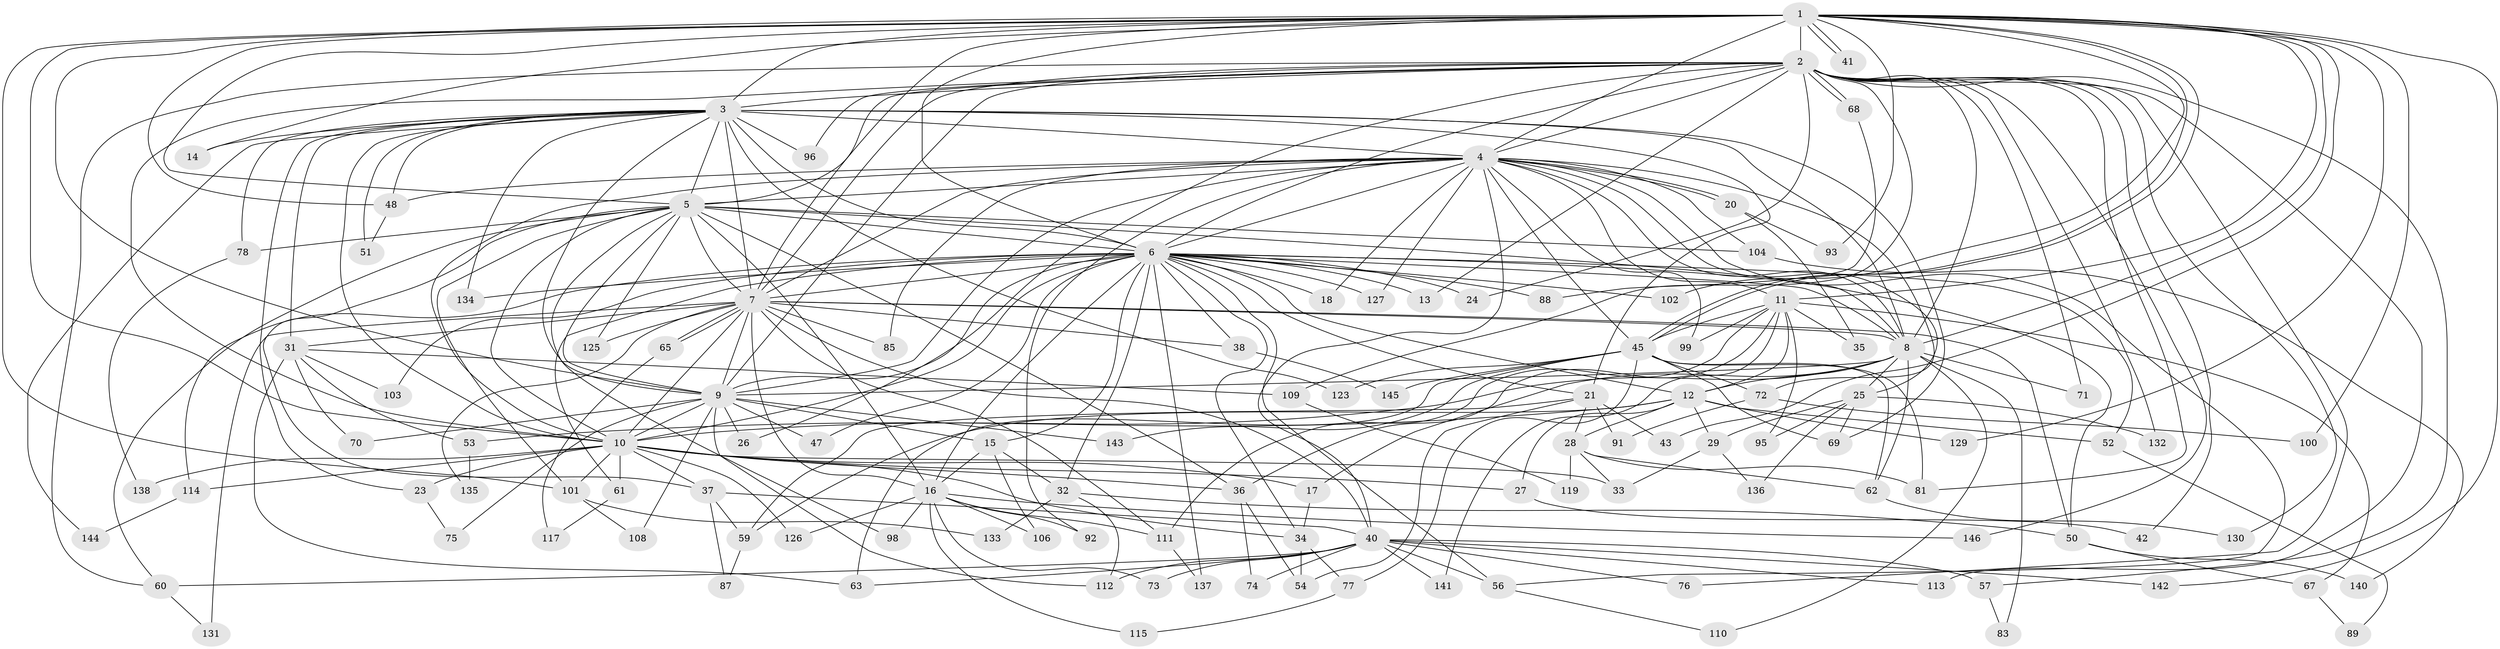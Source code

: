 // Generated by graph-tools (version 1.1) at 2025/51/02/27/25 19:51:50]
// undirected, 117 vertices, 281 edges
graph export_dot {
graph [start="1"]
  node [color=gray90,style=filled];
  1 [super="+19"];
  2 [super="+30"];
  3 [super="+118"];
  4 [super="+55"];
  5 [super="+86"];
  6 [super="+22"];
  7;
  8 [super="+139"];
  9 [super="+122"];
  10 [super="+121"];
  11 [super="+84"];
  12 [super="+94"];
  13;
  14;
  15;
  16 [super="+39"];
  17 [super="+80"];
  18;
  20;
  21 [super="+46"];
  23;
  24;
  25;
  26;
  27;
  28;
  29;
  31;
  32 [super="+82"];
  33 [super="+120"];
  34;
  35;
  36;
  37 [super="+79"];
  38;
  40 [super="+44"];
  41;
  42;
  43;
  45 [super="+107"];
  47;
  48 [super="+49"];
  50;
  51;
  52;
  53;
  54 [super="+64"];
  56 [super="+58"];
  57 [super="+128"];
  59;
  60 [super="+105"];
  61;
  62;
  63 [super="+66"];
  65;
  67;
  68;
  69 [super="+97"];
  70;
  71;
  72 [super="+90"];
  73;
  74;
  75;
  76;
  77;
  78;
  81 [super="+124"];
  83;
  85;
  87;
  88;
  89;
  91;
  92;
  93;
  95;
  96;
  98;
  99;
  100;
  101 [super="+147"];
  102;
  103;
  104;
  106;
  108;
  109;
  110;
  111 [super="+116"];
  112;
  113;
  114;
  115;
  117;
  119;
  123;
  125;
  126;
  127;
  129;
  130;
  131;
  132;
  133;
  134;
  135;
  136;
  137;
  138;
  140;
  141;
  142;
  143;
  144;
  145;
  146;
  1 -- 2;
  1 -- 3 [weight=2];
  1 -- 4;
  1 -- 5;
  1 -- 6 [weight=2];
  1 -- 7;
  1 -- 8;
  1 -- 9;
  1 -- 10;
  1 -- 11;
  1 -- 14;
  1 -- 41;
  1 -- 41;
  1 -- 45;
  1 -- 45;
  1 -- 48;
  1 -- 93;
  1 -- 100;
  1 -- 101;
  1 -- 102;
  1 -- 129;
  1 -- 142;
  1 -- 43;
  2 -- 3;
  2 -- 4;
  2 -- 5 [weight=2];
  2 -- 6;
  2 -- 7;
  2 -- 8;
  2 -- 9;
  2 -- 10;
  2 -- 13;
  2 -- 24;
  2 -- 26;
  2 -- 42;
  2 -- 57;
  2 -- 68;
  2 -- 68;
  2 -- 71;
  2 -- 76;
  2 -- 81;
  2 -- 96;
  2 -- 109;
  2 -- 113;
  2 -- 130;
  2 -- 132;
  2 -- 146;
  2 -- 60;
  3 -- 4;
  3 -- 5;
  3 -- 6;
  3 -- 7;
  3 -- 8;
  3 -- 9;
  3 -- 10;
  3 -- 14;
  3 -- 21 [weight=2];
  3 -- 23;
  3 -- 31;
  3 -- 51;
  3 -- 69;
  3 -- 78;
  3 -- 96;
  3 -- 123;
  3 -- 134;
  3 -- 144;
  3 -- 48;
  4 -- 5;
  4 -- 6;
  4 -- 7;
  4 -- 8;
  4 -- 9;
  4 -- 10 [weight=2];
  4 -- 11;
  4 -- 18;
  4 -- 20;
  4 -- 20;
  4 -- 25;
  4 -- 40;
  4 -- 48;
  4 -- 72 [weight=2];
  4 -- 85;
  4 -- 92;
  4 -- 99;
  4 -- 104;
  4 -- 45;
  4 -- 127;
  4 -- 56;
  5 -- 6 [weight=2];
  5 -- 7;
  5 -- 8;
  5 -- 9;
  5 -- 10;
  5 -- 36;
  5 -- 37;
  5 -- 60;
  5 -- 78;
  5 -- 104;
  5 -- 125;
  5 -- 101;
  5 -- 16;
  5 -- 98;
  6 -- 7;
  6 -- 8;
  6 -- 9;
  6 -- 10;
  6 -- 13;
  6 -- 15;
  6 -- 16;
  6 -- 18;
  6 -- 21;
  6 -- 24;
  6 -- 34;
  6 -- 38;
  6 -- 47;
  6 -- 50;
  6 -- 52;
  6 -- 56;
  6 -- 61;
  6 -- 88;
  6 -- 102;
  6 -- 103;
  6 -- 114;
  6 -- 127;
  6 -- 134;
  6 -- 137;
  6 -- 32;
  6 -- 12;
  7 -- 8;
  7 -- 9;
  7 -- 10;
  7 -- 31;
  7 -- 38;
  7 -- 50;
  7 -- 65;
  7 -- 65;
  7 -- 85;
  7 -- 111;
  7 -- 125;
  7 -- 131;
  7 -- 135;
  7 -- 40;
  7 -- 16;
  8 -- 9;
  8 -- 10;
  8 -- 12;
  8 -- 17;
  8 -- 25;
  8 -- 71;
  8 -- 83;
  8 -- 110;
  8 -- 62;
  9 -- 10;
  9 -- 15;
  9 -- 26;
  9 -- 47;
  9 -- 70;
  9 -- 75;
  9 -- 108;
  9 -- 143;
  9 -- 112;
  10 -- 17;
  10 -- 23;
  10 -- 27;
  10 -- 33;
  10 -- 34;
  10 -- 36;
  10 -- 37;
  10 -- 61;
  10 -- 101;
  10 -- 114;
  10 -- 126;
  10 -- 138;
  11 -- 12;
  11 -- 35;
  11 -- 67;
  11 -- 95;
  11 -- 99;
  11 -- 36;
  11 -- 141;
  11 -- 111;
  11 -- 45;
  12 -- 27;
  12 -- 28;
  12 -- 29;
  12 -- 52;
  12 -- 53;
  12 -- 59;
  12 -- 129;
  15 -- 16;
  15 -- 32;
  15 -- 106;
  16 -- 73;
  16 -- 115;
  16 -- 126;
  16 -- 146;
  16 -- 98;
  16 -- 106;
  16 -- 92;
  16 -- 111;
  17 -- 34;
  20 -- 35;
  20 -- 93;
  21 -- 28;
  21 -- 43;
  21 -- 54;
  21 -- 59;
  21 -- 91;
  23 -- 75;
  25 -- 29;
  25 -- 95;
  25 -- 132;
  25 -- 136;
  25 -- 69;
  27 -- 42;
  28 -- 62;
  28 -- 81;
  28 -- 119;
  28 -- 33;
  29 -- 33;
  29 -- 136;
  31 -- 53;
  31 -- 63;
  31 -- 70;
  31 -- 103;
  31 -- 109;
  32 -- 112;
  32 -- 133;
  32 -- 50;
  34 -- 54;
  34 -- 77;
  36 -- 74;
  36 -- 54;
  37 -- 40;
  37 -- 87;
  37 -- 59;
  38 -- 145;
  40 -- 56;
  40 -- 60;
  40 -- 73;
  40 -- 74;
  40 -- 76;
  40 -- 113;
  40 -- 142;
  40 -- 112;
  40 -- 57 [weight=2];
  40 -- 141;
  40 -- 63;
  45 -- 62;
  45 -- 69;
  45 -- 72;
  45 -- 77;
  45 -- 123;
  45 -- 143;
  45 -- 145;
  45 -- 81;
  45 -- 63;
  48 -- 51;
  50 -- 67;
  50 -- 140;
  52 -- 89;
  53 -- 135;
  56 -- 110;
  57 -- 83;
  59 -- 87;
  60 -- 131;
  61 -- 117;
  62 -- 130;
  65 -- 117;
  67 -- 89;
  68 -- 88;
  72 -- 91;
  72 -- 100;
  77 -- 115;
  78 -- 138;
  101 -- 108;
  101 -- 133;
  104 -- 140;
  109 -- 119;
  111 -- 137;
  114 -- 144;
}
